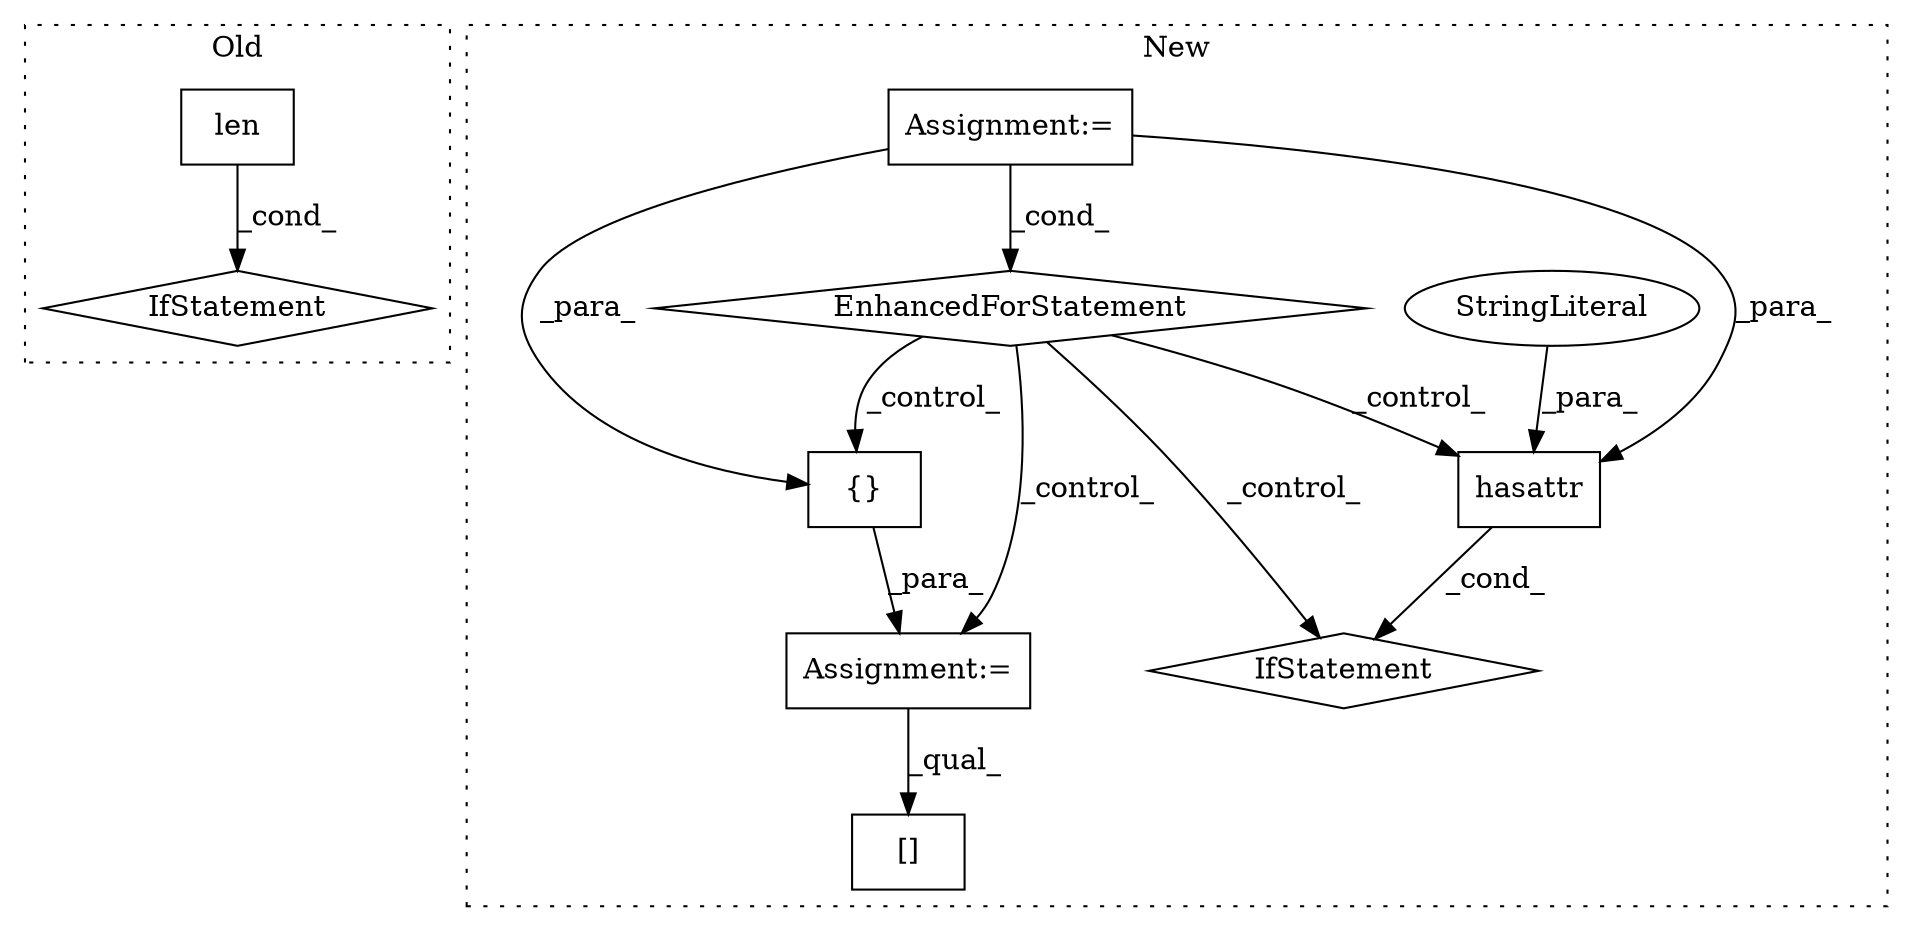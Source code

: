 digraph G {
subgraph cluster0 {
1 [label="len" a="32" s="11633,11652" l="4,1" shape="box"];
5 [label="IfStatement" a="25" s="11629,11658" l="4,2" shape="diamond"];
label = "Old";
style="dotted";
}
subgraph cluster1 {
2 [label="hasattr" a="32" s="11368,11390" l="8,1" shape="box"];
3 [label="IfStatement" a="25" s="11391" l="3" shape="diamond"];
4 [label="StringLiteral" a="45" s="11382" l="8" shape="ellipse"];
6 [label="Assignment:=" a="7" s="11247,11336" l="53,2" shape="box"];
7 [label="EnhancedForStatement" a="70" s="11247,11336" l="53,2" shape="diamond"];
8 [label="{}" a="4" s="11366,11415" l="1,1" shape="box"];
9 [label="[]" a="2" s="11468,11479" l="10,1" shape="box"];
10 [label="Assignment:=" a="7" s="11355" l="2" shape="box"];
label = "New";
style="dotted";
}
1 -> 5 [label="_cond_"];
2 -> 3 [label="_cond_"];
4 -> 2 [label="_para_"];
6 -> 7 [label="_cond_"];
6 -> 2 [label="_para_"];
6 -> 8 [label="_para_"];
7 -> 3 [label="_control_"];
7 -> 2 [label="_control_"];
7 -> 10 [label="_control_"];
7 -> 8 [label="_control_"];
8 -> 10 [label="_para_"];
10 -> 9 [label="_qual_"];
}